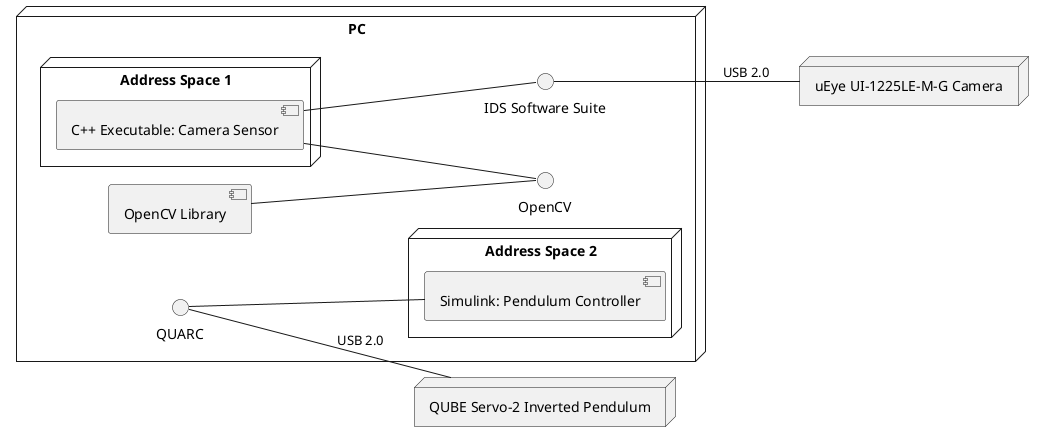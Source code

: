 @startuml InitialDeployment

left to right direction
node "uEye UI-1225LE-M-G Camera" as cam
node "QUBE Servo-2 Inverted Pendulum" as pend
node PC as pc {
    node "Address Space 2" as as2 {
        component "Simulink: Pendulum Controller" as siml
    }
    node "Address Space 1" as as1 {
        component "C++ Executable: Camera Sensor" as camsens
    }
    interface "QUARC" as quarc
    interface "IDS Software Suite" as ids
    interface "OpenCV" as opencv
    component "OpenCV Library" as openCvLib
}


ids -- cam: "USB 2.0"
quarc -- pend: "USB 2.0"
quarc -- siml
camsens -- opencv
camsens -- ids
openCvLib -- opencv


@enduml
